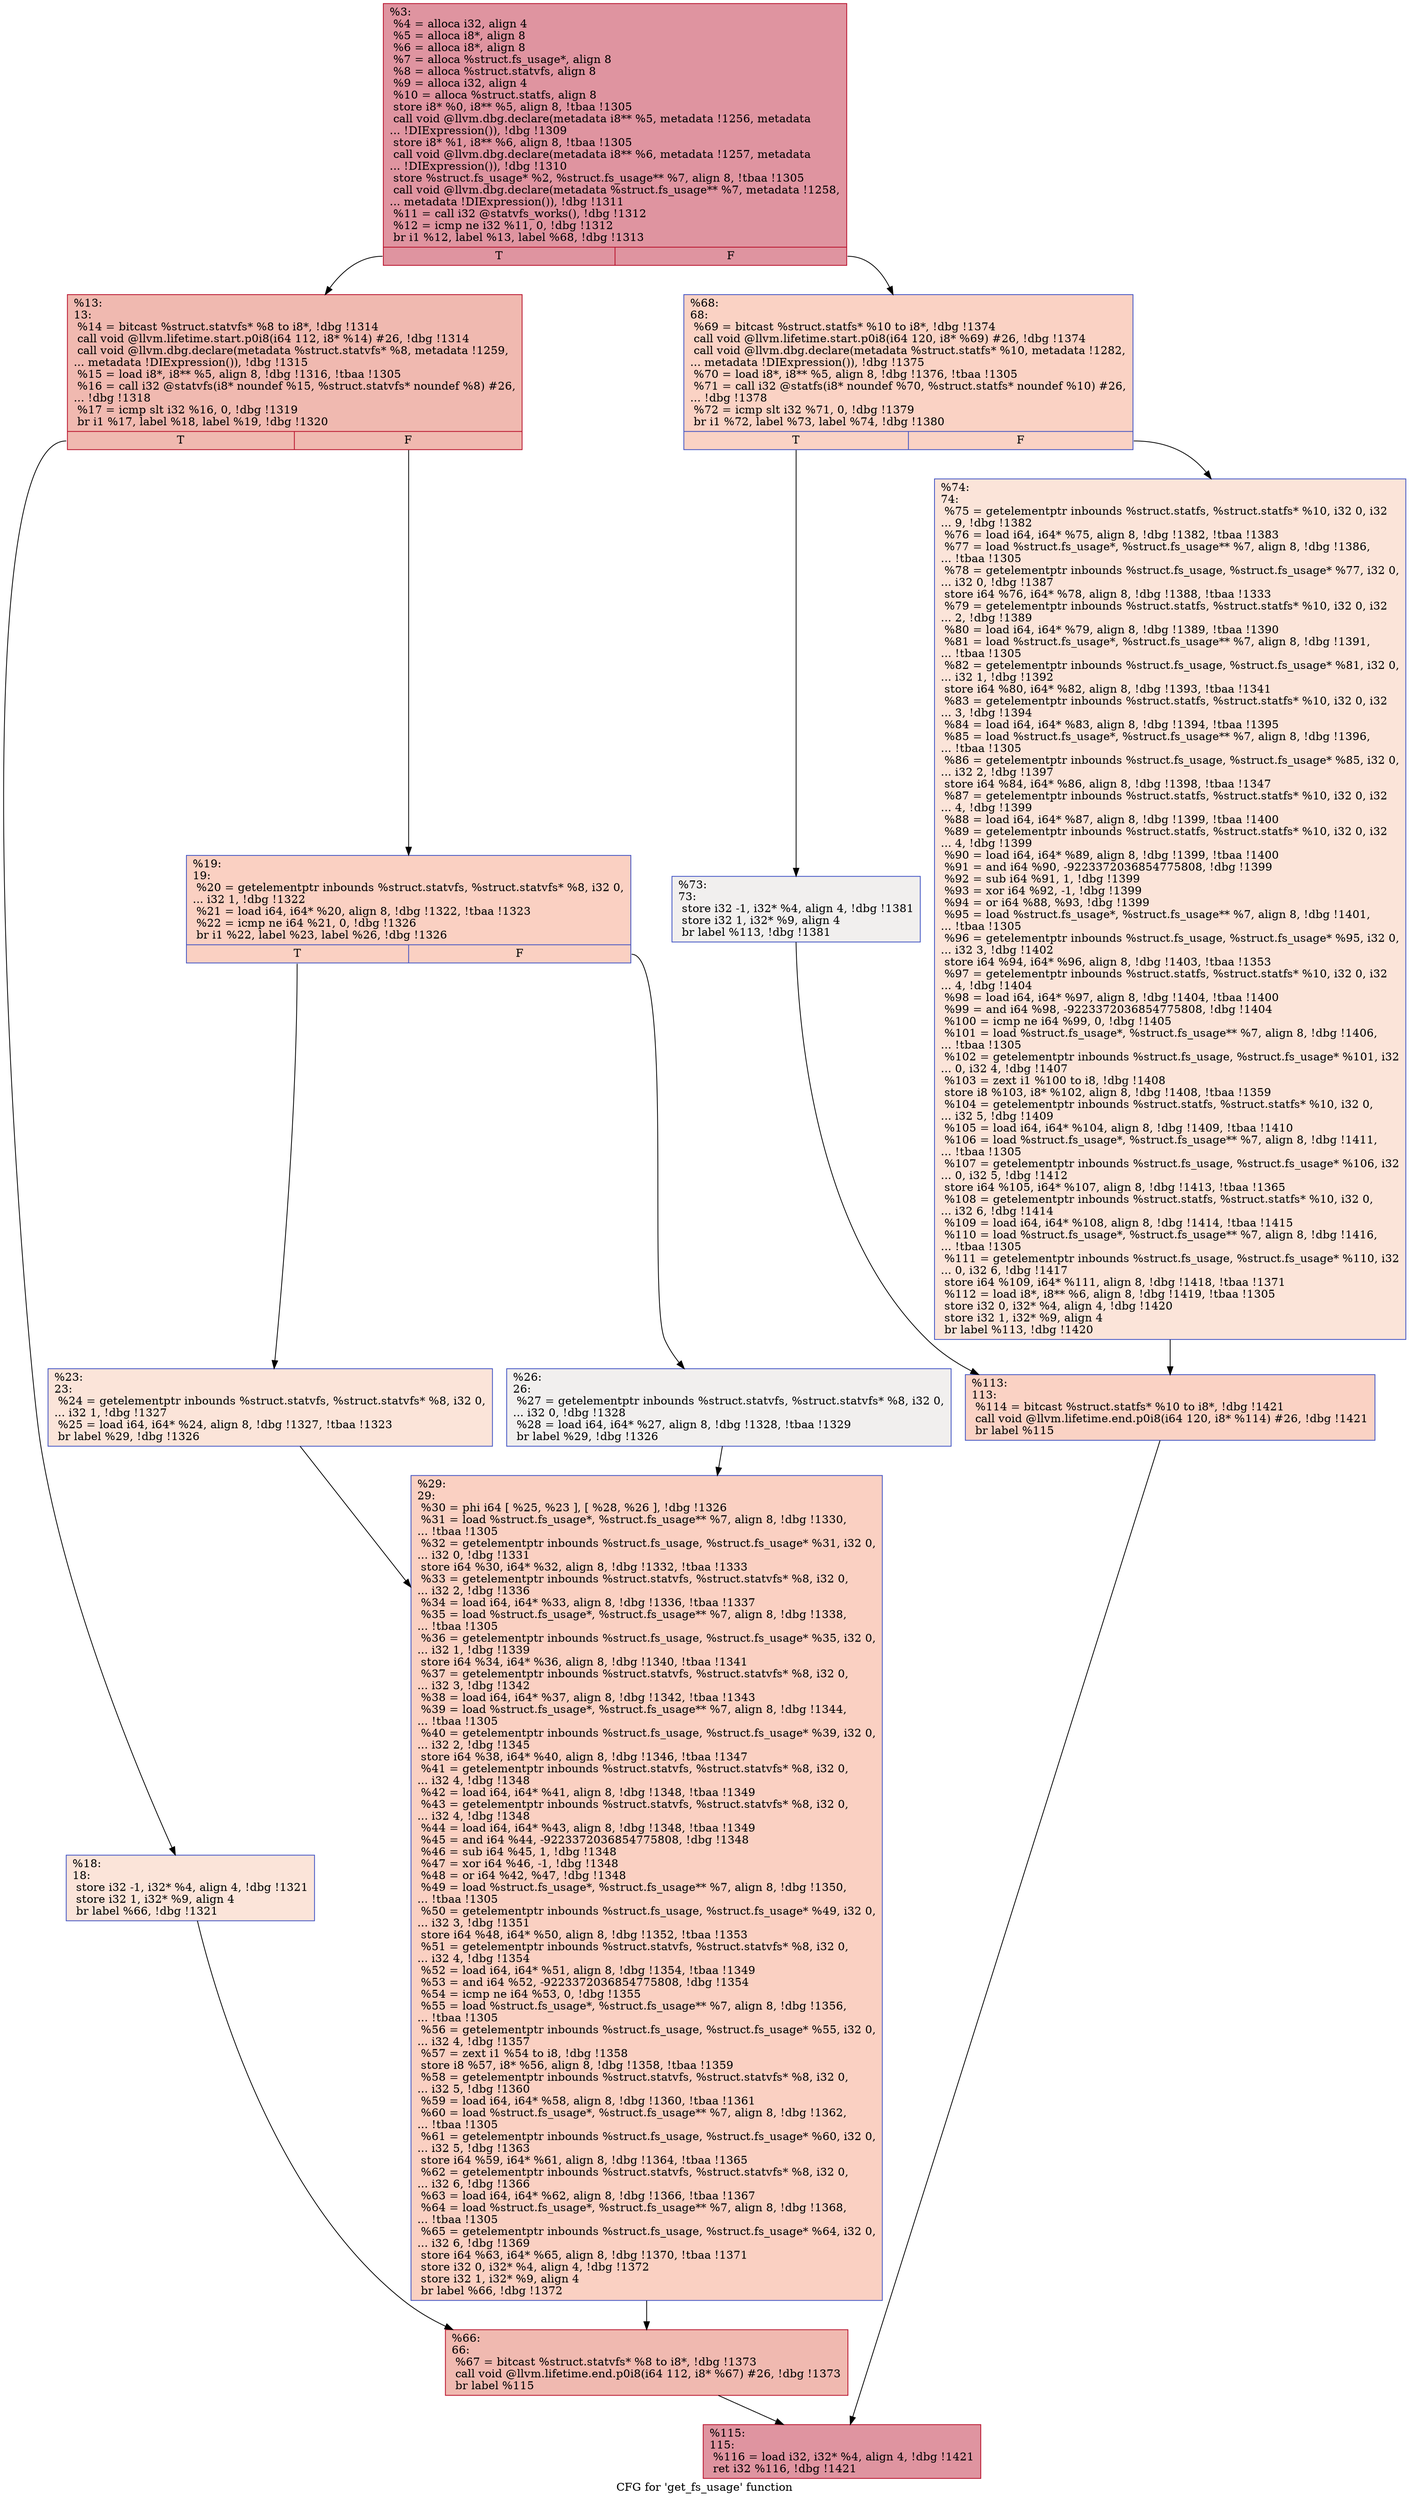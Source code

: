 digraph "CFG for 'get_fs_usage' function" {
	label="CFG for 'get_fs_usage' function";

	Node0x11a8bd0 [shape=record,color="#b70d28ff", style=filled, fillcolor="#b70d2870",label="{%3:\l  %4 = alloca i32, align 4\l  %5 = alloca i8*, align 8\l  %6 = alloca i8*, align 8\l  %7 = alloca %struct.fs_usage*, align 8\l  %8 = alloca %struct.statvfs, align 8\l  %9 = alloca i32, align 4\l  %10 = alloca %struct.statfs, align 8\l  store i8* %0, i8** %5, align 8, !tbaa !1305\l  call void @llvm.dbg.declare(metadata i8** %5, metadata !1256, metadata\l... !DIExpression()), !dbg !1309\l  store i8* %1, i8** %6, align 8, !tbaa !1305\l  call void @llvm.dbg.declare(metadata i8** %6, metadata !1257, metadata\l... !DIExpression()), !dbg !1310\l  store %struct.fs_usage* %2, %struct.fs_usage** %7, align 8, !tbaa !1305\l  call void @llvm.dbg.declare(metadata %struct.fs_usage** %7, metadata !1258,\l... metadata !DIExpression()), !dbg !1311\l  %11 = call i32 @statvfs_works(), !dbg !1312\l  %12 = icmp ne i32 %11, 0, !dbg !1312\l  br i1 %12, label %13, label %68, !dbg !1313\l|{<s0>T|<s1>F}}"];
	Node0x11a8bd0:s0 -> Node0x11ab3f0;
	Node0x11a8bd0:s1 -> Node0x11ab620;
	Node0x11ab3f0 [shape=record,color="#b70d28ff", style=filled, fillcolor="#de614d70",label="{%13:\l13:                                               \l  %14 = bitcast %struct.statvfs* %8 to i8*, !dbg !1314\l  call void @llvm.lifetime.start.p0i8(i64 112, i8* %14) #26, !dbg !1314\l  call void @llvm.dbg.declare(metadata %struct.statvfs* %8, metadata !1259,\l... metadata !DIExpression()), !dbg !1315\l  %15 = load i8*, i8** %5, align 8, !dbg !1316, !tbaa !1305\l  %16 = call i32 @statvfs(i8* noundef %15, %struct.statvfs* noundef %8) #26,\l... !dbg !1318\l  %17 = icmp slt i32 %16, 0, !dbg !1319\l  br i1 %17, label %18, label %19, !dbg !1320\l|{<s0>T|<s1>F}}"];
	Node0x11ab3f0:s0 -> Node0x11ab440;
	Node0x11ab3f0:s1 -> Node0x11ab490;
	Node0x11ab440 [shape=record,color="#3d50c3ff", style=filled, fillcolor="#f5c1a970",label="{%18:\l18:                                               \l  store i32 -1, i32* %4, align 4, !dbg !1321\l  store i32 1, i32* %9, align 4\l  br label %66, !dbg !1321\l}"];
	Node0x11ab440 -> Node0x11ab5d0;
	Node0x11ab490 [shape=record,color="#3d50c3ff", style=filled, fillcolor="#f3947570",label="{%19:\l19:                                               \l  %20 = getelementptr inbounds %struct.statvfs, %struct.statvfs* %8, i32 0,\l... i32 1, !dbg !1322\l  %21 = load i64, i64* %20, align 8, !dbg !1322, !tbaa !1323\l  %22 = icmp ne i64 %21, 0, !dbg !1326\l  br i1 %22, label %23, label %26, !dbg !1326\l|{<s0>T|<s1>F}}"];
	Node0x11ab490:s0 -> Node0x11ab4e0;
	Node0x11ab490:s1 -> Node0x11ab530;
	Node0x11ab4e0 [shape=record,color="#3d50c3ff", style=filled, fillcolor="#f5c1a970",label="{%23:\l23:                                               \l  %24 = getelementptr inbounds %struct.statvfs, %struct.statvfs* %8, i32 0,\l... i32 1, !dbg !1327\l  %25 = load i64, i64* %24, align 8, !dbg !1327, !tbaa !1323\l  br label %29, !dbg !1326\l}"];
	Node0x11ab4e0 -> Node0x11ab580;
	Node0x11ab530 [shape=record,color="#3d50c3ff", style=filled, fillcolor="#e0dbd870",label="{%26:\l26:                                               \l  %27 = getelementptr inbounds %struct.statvfs, %struct.statvfs* %8, i32 0,\l... i32 0, !dbg !1328\l  %28 = load i64, i64* %27, align 8, !dbg !1328, !tbaa !1329\l  br label %29, !dbg !1326\l}"];
	Node0x11ab530 -> Node0x11ab580;
	Node0x11ab580 [shape=record,color="#3d50c3ff", style=filled, fillcolor="#f3947570",label="{%29:\l29:                                               \l  %30 = phi i64 [ %25, %23 ], [ %28, %26 ], !dbg !1326\l  %31 = load %struct.fs_usage*, %struct.fs_usage** %7, align 8, !dbg !1330,\l... !tbaa !1305\l  %32 = getelementptr inbounds %struct.fs_usage, %struct.fs_usage* %31, i32 0,\l... i32 0, !dbg !1331\l  store i64 %30, i64* %32, align 8, !dbg !1332, !tbaa !1333\l  %33 = getelementptr inbounds %struct.statvfs, %struct.statvfs* %8, i32 0,\l... i32 2, !dbg !1336\l  %34 = load i64, i64* %33, align 8, !dbg !1336, !tbaa !1337\l  %35 = load %struct.fs_usage*, %struct.fs_usage** %7, align 8, !dbg !1338,\l... !tbaa !1305\l  %36 = getelementptr inbounds %struct.fs_usage, %struct.fs_usage* %35, i32 0,\l... i32 1, !dbg !1339\l  store i64 %34, i64* %36, align 8, !dbg !1340, !tbaa !1341\l  %37 = getelementptr inbounds %struct.statvfs, %struct.statvfs* %8, i32 0,\l... i32 3, !dbg !1342\l  %38 = load i64, i64* %37, align 8, !dbg !1342, !tbaa !1343\l  %39 = load %struct.fs_usage*, %struct.fs_usage** %7, align 8, !dbg !1344,\l... !tbaa !1305\l  %40 = getelementptr inbounds %struct.fs_usage, %struct.fs_usage* %39, i32 0,\l... i32 2, !dbg !1345\l  store i64 %38, i64* %40, align 8, !dbg !1346, !tbaa !1347\l  %41 = getelementptr inbounds %struct.statvfs, %struct.statvfs* %8, i32 0,\l... i32 4, !dbg !1348\l  %42 = load i64, i64* %41, align 8, !dbg !1348, !tbaa !1349\l  %43 = getelementptr inbounds %struct.statvfs, %struct.statvfs* %8, i32 0,\l... i32 4, !dbg !1348\l  %44 = load i64, i64* %43, align 8, !dbg !1348, !tbaa !1349\l  %45 = and i64 %44, -9223372036854775808, !dbg !1348\l  %46 = sub i64 %45, 1, !dbg !1348\l  %47 = xor i64 %46, -1, !dbg !1348\l  %48 = or i64 %42, %47, !dbg !1348\l  %49 = load %struct.fs_usage*, %struct.fs_usage** %7, align 8, !dbg !1350,\l... !tbaa !1305\l  %50 = getelementptr inbounds %struct.fs_usage, %struct.fs_usage* %49, i32 0,\l... i32 3, !dbg !1351\l  store i64 %48, i64* %50, align 8, !dbg !1352, !tbaa !1353\l  %51 = getelementptr inbounds %struct.statvfs, %struct.statvfs* %8, i32 0,\l... i32 4, !dbg !1354\l  %52 = load i64, i64* %51, align 8, !dbg !1354, !tbaa !1349\l  %53 = and i64 %52, -9223372036854775808, !dbg !1354\l  %54 = icmp ne i64 %53, 0, !dbg !1355\l  %55 = load %struct.fs_usage*, %struct.fs_usage** %7, align 8, !dbg !1356,\l... !tbaa !1305\l  %56 = getelementptr inbounds %struct.fs_usage, %struct.fs_usage* %55, i32 0,\l... i32 4, !dbg !1357\l  %57 = zext i1 %54 to i8, !dbg !1358\l  store i8 %57, i8* %56, align 8, !dbg !1358, !tbaa !1359\l  %58 = getelementptr inbounds %struct.statvfs, %struct.statvfs* %8, i32 0,\l... i32 5, !dbg !1360\l  %59 = load i64, i64* %58, align 8, !dbg !1360, !tbaa !1361\l  %60 = load %struct.fs_usage*, %struct.fs_usage** %7, align 8, !dbg !1362,\l... !tbaa !1305\l  %61 = getelementptr inbounds %struct.fs_usage, %struct.fs_usage* %60, i32 0,\l... i32 5, !dbg !1363\l  store i64 %59, i64* %61, align 8, !dbg !1364, !tbaa !1365\l  %62 = getelementptr inbounds %struct.statvfs, %struct.statvfs* %8, i32 0,\l... i32 6, !dbg !1366\l  %63 = load i64, i64* %62, align 8, !dbg !1366, !tbaa !1367\l  %64 = load %struct.fs_usage*, %struct.fs_usage** %7, align 8, !dbg !1368,\l... !tbaa !1305\l  %65 = getelementptr inbounds %struct.fs_usage, %struct.fs_usage* %64, i32 0,\l... i32 6, !dbg !1369\l  store i64 %63, i64* %65, align 8, !dbg !1370, !tbaa !1371\l  store i32 0, i32* %4, align 4, !dbg !1372\l  store i32 1, i32* %9, align 4\l  br label %66, !dbg !1372\l}"];
	Node0x11ab580 -> Node0x11ab5d0;
	Node0x11ab5d0 [shape=record,color="#b70d28ff", style=filled, fillcolor="#de614d70",label="{%66:\l66:                                               \l  %67 = bitcast %struct.statvfs* %8 to i8*, !dbg !1373\l  call void @llvm.lifetime.end.p0i8(i64 112, i8* %67) #26, !dbg !1373\l  br label %115\l}"];
	Node0x11ab5d0 -> Node0x11ab760;
	Node0x11ab620 [shape=record,color="#3d50c3ff", style=filled, fillcolor="#f4987a70",label="{%68:\l68:                                               \l  %69 = bitcast %struct.statfs* %10 to i8*, !dbg !1374\l  call void @llvm.lifetime.start.p0i8(i64 120, i8* %69) #26, !dbg !1374\l  call void @llvm.dbg.declare(metadata %struct.statfs* %10, metadata !1282,\l... metadata !DIExpression()), !dbg !1375\l  %70 = load i8*, i8** %5, align 8, !dbg !1376, !tbaa !1305\l  %71 = call i32 @statfs(i8* noundef %70, %struct.statfs* noundef %10) #26,\l... !dbg !1378\l  %72 = icmp slt i32 %71, 0, !dbg !1379\l  br i1 %72, label %73, label %74, !dbg !1380\l|{<s0>T|<s1>F}}"];
	Node0x11ab620:s0 -> Node0x11ab670;
	Node0x11ab620:s1 -> Node0x11ab6c0;
	Node0x11ab670 [shape=record,color="#3d50c3ff", style=filled, fillcolor="#e0dbd870",label="{%73:\l73:                                               \l  store i32 -1, i32* %4, align 4, !dbg !1381\l  store i32 1, i32* %9, align 4\l  br label %113, !dbg !1381\l}"];
	Node0x11ab670 -> Node0x11ab710;
	Node0x11ab6c0 [shape=record,color="#3d50c3ff", style=filled, fillcolor="#f5c1a970",label="{%74:\l74:                                               \l  %75 = getelementptr inbounds %struct.statfs, %struct.statfs* %10, i32 0, i32\l... 9, !dbg !1382\l  %76 = load i64, i64* %75, align 8, !dbg !1382, !tbaa !1383\l  %77 = load %struct.fs_usage*, %struct.fs_usage** %7, align 8, !dbg !1386,\l... !tbaa !1305\l  %78 = getelementptr inbounds %struct.fs_usage, %struct.fs_usage* %77, i32 0,\l... i32 0, !dbg !1387\l  store i64 %76, i64* %78, align 8, !dbg !1388, !tbaa !1333\l  %79 = getelementptr inbounds %struct.statfs, %struct.statfs* %10, i32 0, i32\l... 2, !dbg !1389\l  %80 = load i64, i64* %79, align 8, !dbg !1389, !tbaa !1390\l  %81 = load %struct.fs_usage*, %struct.fs_usage** %7, align 8, !dbg !1391,\l... !tbaa !1305\l  %82 = getelementptr inbounds %struct.fs_usage, %struct.fs_usage* %81, i32 0,\l... i32 1, !dbg !1392\l  store i64 %80, i64* %82, align 8, !dbg !1393, !tbaa !1341\l  %83 = getelementptr inbounds %struct.statfs, %struct.statfs* %10, i32 0, i32\l... 3, !dbg !1394\l  %84 = load i64, i64* %83, align 8, !dbg !1394, !tbaa !1395\l  %85 = load %struct.fs_usage*, %struct.fs_usage** %7, align 8, !dbg !1396,\l... !tbaa !1305\l  %86 = getelementptr inbounds %struct.fs_usage, %struct.fs_usage* %85, i32 0,\l... i32 2, !dbg !1397\l  store i64 %84, i64* %86, align 8, !dbg !1398, !tbaa !1347\l  %87 = getelementptr inbounds %struct.statfs, %struct.statfs* %10, i32 0, i32\l... 4, !dbg !1399\l  %88 = load i64, i64* %87, align 8, !dbg !1399, !tbaa !1400\l  %89 = getelementptr inbounds %struct.statfs, %struct.statfs* %10, i32 0, i32\l... 4, !dbg !1399\l  %90 = load i64, i64* %89, align 8, !dbg !1399, !tbaa !1400\l  %91 = and i64 %90, -9223372036854775808, !dbg !1399\l  %92 = sub i64 %91, 1, !dbg !1399\l  %93 = xor i64 %92, -1, !dbg !1399\l  %94 = or i64 %88, %93, !dbg !1399\l  %95 = load %struct.fs_usage*, %struct.fs_usage** %7, align 8, !dbg !1401,\l... !tbaa !1305\l  %96 = getelementptr inbounds %struct.fs_usage, %struct.fs_usage* %95, i32 0,\l... i32 3, !dbg !1402\l  store i64 %94, i64* %96, align 8, !dbg !1403, !tbaa !1353\l  %97 = getelementptr inbounds %struct.statfs, %struct.statfs* %10, i32 0, i32\l... 4, !dbg !1404\l  %98 = load i64, i64* %97, align 8, !dbg !1404, !tbaa !1400\l  %99 = and i64 %98, -9223372036854775808, !dbg !1404\l  %100 = icmp ne i64 %99, 0, !dbg !1405\l  %101 = load %struct.fs_usage*, %struct.fs_usage** %7, align 8, !dbg !1406,\l... !tbaa !1305\l  %102 = getelementptr inbounds %struct.fs_usage, %struct.fs_usage* %101, i32\l... 0, i32 4, !dbg !1407\l  %103 = zext i1 %100 to i8, !dbg !1408\l  store i8 %103, i8* %102, align 8, !dbg !1408, !tbaa !1359\l  %104 = getelementptr inbounds %struct.statfs, %struct.statfs* %10, i32 0,\l... i32 5, !dbg !1409\l  %105 = load i64, i64* %104, align 8, !dbg !1409, !tbaa !1410\l  %106 = load %struct.fs_usage*, %struct.fs_usage** %7, align 8, !dbg !1411,\l... !tbaa !1305\l  %107 = getelementptr inbounds %struct.fs_usage, %struct.fs_usage* %106, i32\l... 0, i32 5, !dbg !1412\l  store i64 %105, i64* %107, align 8, !dbg !1413, !tbaa !1365\l  %108 = getelementptr inbounds %struct.statfs, %struct.statfs* %10, i32 0,\l... i32 6, !dbg !1414\l  %109 = load i64, i64* %108, align 8, !dbg !1414, !tbaa !1415\l  %110 = load %struct.fs_usage*, %struct.fs_usage** %7, align 8, !dbg !1416,\l... !tbaa !1305\l  %111 = getelementptr inbounds %struct.fs_usage, %struct.fs_usage* %110, i32\l... 0, i32 6, !dbg !1417\l  store i64 %109, i64* %111, align 8, !dbg !1418, !tbaa !1371\l  %112 = load i8*, i8** %6, align 8, !dbg !1419, !tbaa !1305\l  store i32 0, i32* %4, align 4, !dbg !1420\l  store i32 1, i32* %9, align 4\l  br label %113, !dbg !1420\l}"];
	Node0x11ab6c0 -> Node0x11ab710;
	Node0x11ab710 [shape=record,color="#3d50c3ff", style=filled, fillcolor="#f4987a70",label="{%113:\l113:                                              \l  %114 = bitcast %struct.statfs* %10 to i8*, !dbg !1421\l  call void @llvm.lifetime.end.p0i8(i64 120, i8* %114) #26, !dbg !1421\l  br label %115\l}"];
	Node0x11ab710 -> Node0x11ab760;
	Node0x11ab760 [shape=record,color="#b70d28ff", style=filled, fillcolor="#b70d2870",label="{%115:\l115:                                              \l  %116 = load i32, i32* %4, align 4, !dbg !1421\l  ret i32 %116, !dbg !1421\l}"];
}

